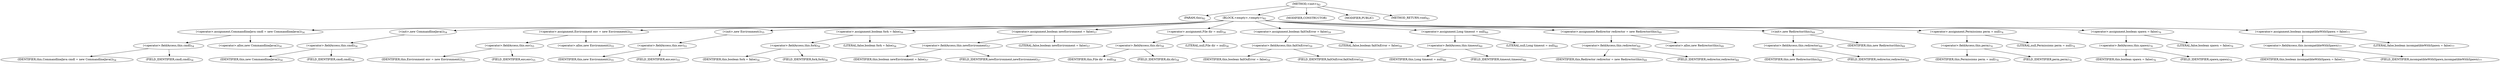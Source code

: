 digraph "&lt;init&gt;" {  
"246" [label = <(METHOD,&lt;init&gt;)<SUB>82</SUB>> ]
"247" [label = <(PARAM,this)<SUB>82</SUB>> ]
"248" [label = <(BLOCK,&lt;empty&gt;,&lt;empty&gt;)<SUB>82</SUB>> ]
"249" [label = <(&lt;operator&gt;.assignment,CommandlineJava cmdl = new CommandlineJava())<SUB>54</SUB>> ]
"250" [label = <(&lt;operator&gt;.fieldAccess,this.cmdl)<SUB>54</SUB>> ]
"251" [label = <(IDENTIFIER,this,CommandlineJava cmdl = new CommandlineJava())<SUB>54</SUB>> ]
"252" [label = <(FIELD_IDENTIFIER,cmdl,cmdl)<SUB>54</SUB>> ]
"253" [label = <(&lt;operator&gt;.alloc,new CommandlineJava())<SUB>54</SUB>> ]
"254" [label = <(&lt;init&gt;,new CommandlineJava())<SUB>54</SUB>> ]
"255" [label = <(&lt;operator&gt;.fieldAccess,this.cmdl)<SUB>54</SUB>> ]
"256" [label = <(IDENTIFIER,this,new CommandlineJava())<SUB>54</SUB>> ]
"257" [label = <(FIELD_IDENTIFIER,cmdl,cmdl)<SUB>54</SUB>> ]
"258" [label = <(&lt;operator&gt;.assignment,Environment env = new Environment())<SUB>55</SUB>> ]
"259" [label = <(&lt;operator&gt;.fieldAccess,this.env)<SUB>55</SUB>> ]
"260" [label = <(IDENTIFIER,this,Environment env = new Environment())<SUB>55</SUB>> ]
"261" [label = <(FIELD_IDENTIFIER,env,env)<SUB>55</SUB>> ]
"262" [label = <(&lt;operator&gt;.alloc,new Environment())<SUB>55</SUB>> ]
"263" [label = <(&lt;init&gt;,new Environment())<SUB>55</SUB>> ]
"264" [label = <(&lt;operator&gt;.fieldAccess,this.env)<SUB>55</SUB>> ]
"265" [label = <(IDENTIFIER,this,new Environment())<SUB>55</SUB>> ]
"266" [label = <(FIELD_IDENTIFIER,env,env)<SUB>55</SUB>> ]
"267" [label = <(&lt;operator&gt;.assignment,boolean fork = false)<SUB>56</SUB>> ]
"268" [label = <(&lt;operator&gt;.fieldAccess,this.fork)<SUB>56</SUB>> ]
"269" [label = <(IDENTIFIER,this,boolean fork = false)<SUB>56</SUB>> ]
"270" [label = <(FIELD_IDENTIFIER,fork,fork)<SUB>56</SUB>> ]
"271" [label = <(LITERAL,false,boolean fork = false)<SUB>56</SUB>> ]
"272" [label = <(&lt;operator&gt;.assignment,boolean newEnvironment = false)<SUB>57</SUB>> ]
"273" [label = <(&lt;operator&gt;.fieldAccess,this.newEnvironment)<SUB>57</SUB>> ]
"274" [label = <(IDENTIFIER,this,boolean newEnvironment = false)<SUB>57</SUB>> ]
"275" [label = <(FIELD_IDENTIFIER,newEnvironment,newEnvironment)<SUB>57</SUB>> ]
"276" [label = <(LITERAL,false,boolean newEnvironment = false)<SUB>57</SUB>> ]
"277" [label = <(&lt;operator&gt;.assignment,File dir = null)<SUB>58</SUB>> ]
"278" [label = <(&lt;operator&gt;.fieldAccess,this.dir)<SUB>58</SUB>> ]
"279" [label = <(IDENTIFIER,this,File dir = null)<SUB>58</SUB>> ]
"280" [label = <(FIELD_IDENTIFIER,dir,dir)<SUB>58</SUB>> ]
"281" [label = <(LITERAL,null,File dir = null)<SUB>58</SUB>> ]
"282" [label = <(&lt;operator&gt;.assignment,boolean failOnError = false)<SUB>59</SUB>> ]
"283" [label = <(&lt;operator&gt;.fieldAccess,this.failOnError)<SUB>59</SUB>> ]
"284" [label = <(IDENTIFIER,this,boolean failOnError = false)<SUB>59</SUB>> ]
"285" [label = <(FIELD_IDENTIFIER,failOnError,failOnError)<SUB>59</SUB>> ]
"286" [label = <(LITERAL,false,boolean failOnError = false)<SUB>59</SUB>> ]
"287" [label = <(&lt;operator&gt;.assignment,Long timeout = null)<SUB>60</SUB>> ]
"288" [label = <(&lt;operator&gt;.fieldAccess,this.timeout)<SUB>60</SUB>> ]
"289" [label = <(IDENTIFIER,this,Long timeout = null)<SUB>60</SUB>> ]
"290" [label = <(FIELD_IDENTIFIER,timeout,timeout)<SUB>60</SUB>> ]
"291" [label = <(LITERAL,null,Long timeout = null)<SUB>60</SUB>> ]
"292" [label = <(&lt;operator&gt;.assignment,Redirector redirector = new Redirector(this))<SUB>69</SUB>> ]
"293" [label = <(&lt;operator&gt;.fieldAccess,this.redirector)<SUB>69</SUB>> ]
"294" [label = <(IDENTIFIER,this,Redirector redirector = new Redirector(this))<SUB>69</SUB>> ]
"295" [label = <(FIELD_IDENTIFIER,redirector,redirector)<SUB>69</SUB>> ]
"296" [label = <(&lt;operator&gt;.alloc,new Redirector(this))<SUB>69</SUB>> ]
"297" [label = <(&lt;init&gt;,new Redirector(this))<SUB>69</SUB>> ]
"298" [label = <(&lt;operator&gt;.fieldAccess,this.redirector)<SUB>69</SUB>> ]
"299" [label = <(IDENTIFIER,this,new Redirector(this))<SUB>69</SUB>> ]
"300" [label = <(FIELD_IDENTIFIER,redirector,redirector)<SUB>69</SUB>> ]
"301" [label = <(IDENTIFIER,this,new Redirector(this))<SUB>69</SUB>> ]
"302" [label = <(&lt;operator&gt;.assignment,Permissions perm = null)<SUB>74</SUB>> ]
"303" [label = <(&lt;operator&gt;.fieldAccess,this.perm)<SUB>74</SUB>> ]
"304" [label = <(IDENTIFIER,this,Permissions perm = null)<SUB>74</SUB>> ]
"305" [label = <(FIELD_IDENTIFIER,perm,perm)<SUB>74</SUB>> ]
"306" [label = <(LITERAL,null,Permissions perm = null)<SUB>74</SUB>> ]
"307" [label = <(&lt;operator&gt;.assignment,boolean spawn = false)<SUB>76</SUB>> ]
"308" [label = <(&lt;operator&gt;.fieldAccess,this.spawn)<SUB>76</SUB>> ]
"309" [label = <(IDENTIFIER,this,boolean spawn = false)<SUB>76</SUB>> ]
"310" [label = <(FIELD_IDENTIFIER,spawn,spawn)<SUB>76</SUB>> ]
"311" [label = <(LITERAL,false,boolean spawn = false)<SUB>76</SUB>> ]
"312" [label = <(&lt;operator&gt;.assignment,boolean incompatibleWithSpawn = false)<SUB>77</SUB>> ]
"313" [label = <(&lt;operator&gt;.fieldAccess,this.incompatibleWithSpawn)<SUB>77</SUB>> ]
"314" [label = <(IDENTIFIER,this,boolean incompatibleWithSpawn = false)<SUB>77</SUB>> ]
"315" [label = <(FIELD_IDENTIFIER,incompatibleWithSpawn,incompatibleWithSpawn)<SUB>77</SUB>> ]
"316" [label = <(LITERAL,false,boolean incompatibleWithSpawn = false)<SUB>77</SUB>> ]
"317" [label = <(MODIFIER,CONSTRUCTOR)> ]
"318" [label = <(MODIFIER,PUBLIC)> ]
"319" [label = <(METHOD_RETURN,void)<SUB>83</SUB>> ]
  "246" -> "247" 
  "246" -> "248" 
  "246" -> "317" 
  "246" -> "318" 
  "246" -> "319" 
  "248" -> "249" 
  "248" -> "254" 
  "248" -> "258" 
  "248" -> "263" 
  "248" -> "267" 
  "248" -> "272" 
  "248" -> "277" 
  "248" -> "282" 
  "248" -> "287" 
  "248" -> "292" 
  "248" -> "297" 
  "248" -> "302" 
  "248" -> "307" 
  "248" -> "312" 
  "249" -> "250" 
  "249" -> "253" 
  "250" -> "251" 
  "250" -> "252" 
  "254" -> "255" 
  "255" -> "256" 
  "255" -> "257" 
  "258" -> "259" 
  "258" -> "262" 
  "259" -> "260" 
  "259" -> "261" 
  "263" -> "264" 
  "264" -> "265" 
  "264" -> "266" 
  "267" -> "268" 
  "267" -> "271" 
  "268" -> "269" 
  "268" -> "270" 
  "272" -> "273" 
  "272" -> "276" 
  "273" -> "274" 
  "273" -> "275" 
  "277" -> "278" 
  "277" -> "281" 
  "278" -> "279" 
  "278" -> "280" 
  "282" -> "283" 
  "282" -> "286" 
  "283" -> "284" 
  "283" -> "285" 
  "287" -> "288" 
  "287" -> "291" 
  "288" -> "289" 
  "288" -> "290" 
  "292" -> "293" 
  "292" -> "296" 
  "293" -> "294" 
  "293" -> "295" 
  "297" -> "298" 
  "297" -> "301" 
  "298" -> "299" 
  "298" -> "300" 
  "302" -> "303" 
  "302" -> "306" 
  "303" -> "304" 
  "303" -> "305" 
  "307" -> "308" 
  "307" -> "311" 
  "308" -> "309" 
  "308" -> "310" 
  "312" -> "313" 
  "312" -> "316" 
  "313" -> "314" 
  "313" -> "315" 
}
